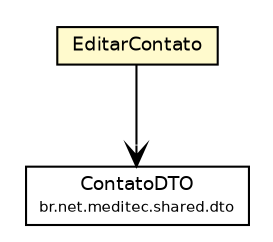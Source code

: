 #!/usr/local/bin/dot
#
# Class diagram 
# Generated by UmlGraph version 4.6 (http://www.spinellis.gr/sw/umlgraph)
#

digraph G {
	edge [fontname="Helvetica",fontsize=10,labelfontname="Helvetica",labelfontsize=10];
	node [fontname="Helvetica",fontsize=10,shape=plaintext];
	// br.net.meditec.shared.dto.ContatoDTO
	c3592 [label=<<table border="0" cellborder="1" cellspacing="0" cellpadding="2" port="p" href="../../shared/dto/ContatoDTO.html">
		<tr><td><table border="0" cellspacing="0" cellpadding="1">
			<tr><td> ContatoDTO </td></tr>
			<tr><td><font point-size="7.0"> br.net.meditec.shared.dto </font></td></tr>
		</table></td></tr>
		</table>>, fontname="Helvetica", fontcolor="black", fontsize=9.0];
	// br.net.meditec.client.events.EditarContato
	c3610 [label=<<table border="0" cellborder="1" cellspacing="0" cellpadding="2" port="p" bgcolor="lemonChiffon" href="./EditarContato.html">
		<tr><td><table border="0" cellspacing="0" cellpadding="1">
			<tr><td> EditarContato </td></tr>
		</table></td></tr>
		</table>>, fontname="Helvetica", fontcolor="black", fontsize=9.0];
	// br.net.meditec.client.events.EditarContato NAVASSOC br.net.meditec.shared.dto.ContatoDTO
	c3610:p -> c3592:p [taillabel="", label="", headlabel="", fontname="Helvetica", fontcolor="black", fontsize=10.0, color="black", arrowhead=open];
}

